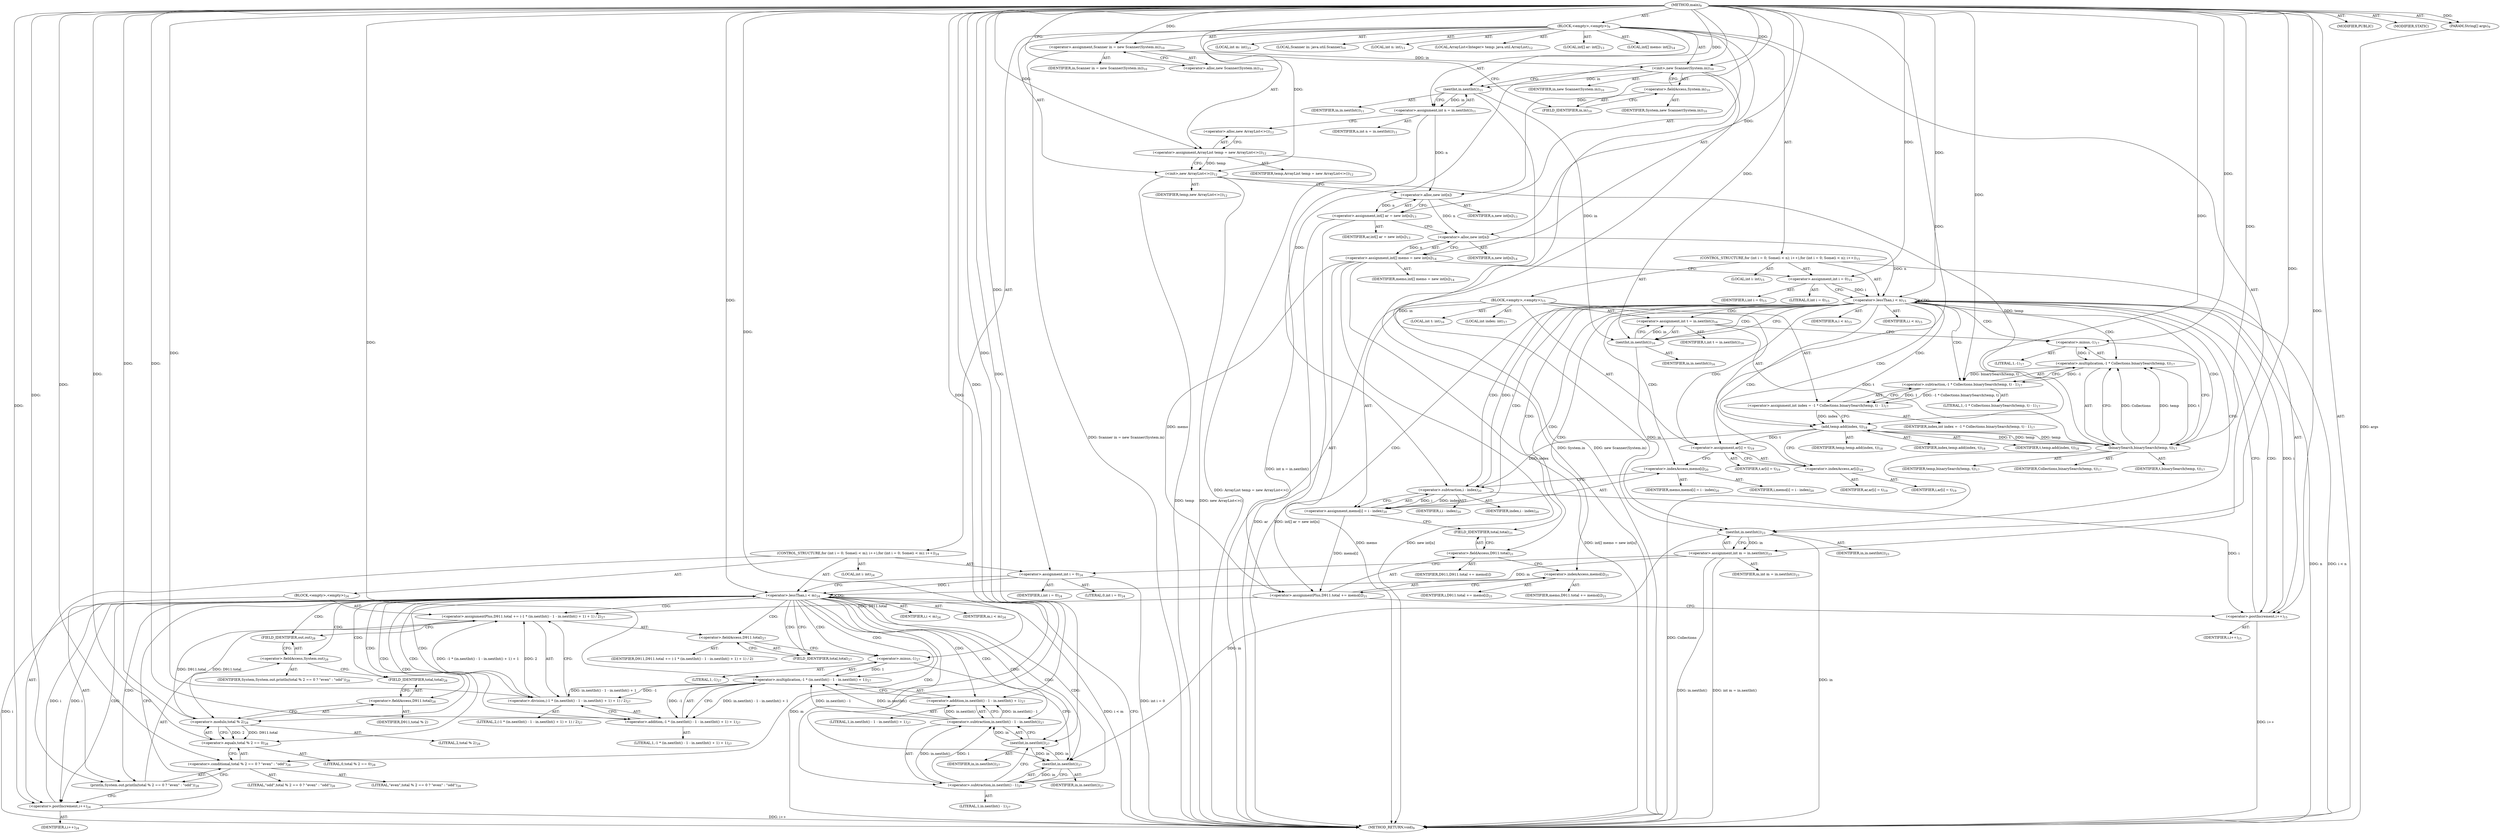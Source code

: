 digraph "main" {  
"24" [label = <(METHOD,main)<SUB>9</SUB>> ]
"25" [label = <(PARAM,String[] args)<SUB>9</SUB>> ]
"26" [label = <(BLOCK,&lt;empty&gt;,&lt;empty&gt;)<SUB>9</SUB>> ]
"4" [label = <(LOCAL,Scanner in: java.util.Scanner)<SUB>10</SUB>> ]
"27" [label = <(&lt;operator&gt;.assignment,Scanner in = new Scanner(System.in))<SUB>10</SUB>> ]
"28" [label = <(IDENTIFIER,in,Scanner in = new Scanner(System.in))<SUB>10</SUB>> ]
"29" [label = <(&lt;operator&gt;.alloc,new Scanner(System.in))<SUB>10</SUB>> ]
"30" [label = <(&lt;init&gt;,new Scanner(System.in))<SUB>10</SUB>> ]
"3" [label = <(IDENTIFIER,in,new Scanner(System.in))<SUB>10</SUB>> ]
"31" [label = <(&lt;operator&gt;.fieldAccess,System.in)<SUB>10</SUB>> ]
"32" [label = <(IDENTIFIER,System,new Scanner(System.in))<SUB>10</SUB>> ]
"33" [label = <(FIELD_IDENTIFIER,in,in)<SUB>10</SUB>> ]
"34" [label = <(LOCAL,int n: int)<SUB>11</SUB>> ]
"35" [label = <(&lt;operator&gt;.assignment,int n = in.nextInt())<SUB>11</SUB>> ]
"36" [label = <(IDENTIFIER,n,int n = in.nextInt())<SUB>11</SUB>> ]
"37" [label = <(nextInt,in.nextInt())<SUB>11</SUB>> ]
"38" [label = <(IDENTIFIER,in,in.nextInt())<SUB>11</SUB>> ]
"6" [label = <(LOCAL,ArrayList&lt;Integer&gt; temp: java.util.ArrayList)<SUB>12</SUB>> ]
"39" [label = <(&lt;operator&gt;.assignment,ArrayList temp = new ArrayList&lt;&gt;())<SUB>12</SUB>> ]
"40" [label = <(IDENTIFIER,temp,ArrayList temp = new ArrayList&lt;&gt;())<SUB>12</SUB>> ]
"41" [label = <(&lt;operator&gt;.alloc,new ArrayList&lt;&gt;())<SUB>12</SUB>> ]
"42" [label = <(&lt;init&gt;,new ArrayList&lt;&gt;())<SUB>12</SUB>> ]
"5" [label = <(IDENTIFIER,temp,new ArrayList&lt;&gt;())<SUB>12</SUB>> ]
"43" [label = <(LOCAL,int[] ar: int[])<SUB>13</SUB>> ]
"44" [label = <(&lt;operator&gt;.assignment,int[] ar = new int[n])<SUB>13</SUB>> ]
"45" [label = <(IDENTIFIER,ar,int[] ar = new int[n])<SUB>13</SUB>> ]
"46" [label = <(&lt;operator&gt;.alloc,new int[n])> ]
"47" [label = <(IDENTIFIER,n,new int[n])<SUB>13</SUB>> ]
"48" [label = <(LOCAL,int[] memo: int[])<SUB>14</SUB>> ]
"49" [label = <(&lt;operator&gt;.assignment,int[] memo = new int[n])<SUB>14</SUB>> ]
"50" [label = <(IDENTIFIER,memo,int[] memo = new int[n])<SUB>14</SUB>> ]
"51" [label = <(&lt;operator&gt;.alloc,new int[n])> ]
"52" [label = <(IDENTIFIER,n,new int[n])<SUB>14</SUB>> ]
"53" [label = <(CONTROL_STRUCTURE,for (int i = 0; Some(i &lt; n); i++),for (int i = 0; Some(i &lt; n); i++))<SUB>15</SUB>> ]
"54" [label = <(LOCAL,int i: int)<SUB>15</SUB>> ]
"55" [label = <(&lt;operator&gt;.assignment,int i = 0)<SUB>15</SUB>> ]
"56" [label = <(IDENTIFIER,i,int i = 0)<SUB>15</SUB>> ]
"57" [label = <(LITERAL,0,int i = 0)<SUB>15</SUB>> ]
"58" [label = <(&lt;operator&gt;.lessThan,i &lt; n)<SUB>15</SUB>> ]
"59" [label = <(IDENTIFIER,i,i &lt; n)<SUB>15</SUB>> ]
"60" [label = <(IDENTIFIER,n,i &lt; n)<SUB>15</SUB>> ]
"61" [label = <(&lt;operator&gt;.postIncrement,i++)<SUB>15</SUB>> ]
"62" [label = <(IDENTIFIER,i,i++)<SUB>15</SUB>> ]
"63" [label = <(BLOCK,&lt;empty&gt;,&lt;empty&gt;)<SUB>15</SUB>> ]
"64" [label = <(LOCAL,int t: int)<SUB>16</SUB>> ]
"65" [label = <(&lt;operator&gt;.assignment,int t = in.nextInt())<SUB>16</SUB>> ]
"66" [label = <(IDENTIFIER,t,int t = in.nextInt())<SUB>16</SUB>> ]
"67" [label = <(nextInt,in.nextInt())<SUB>16</SUB>> ]
"68" [label = <(IDENTIFIER,in,in.nextInt())<SUB>16</SUB>> ]
"69" [label = <(LOCAL,int index: int)<SUB>17</SUB>> ]
"70" [label = <(&lt;operator&gt;.assignment,int index = -1 * Collections.binarySearch(temp, t) - 1)<SUB>17</SUB>> ]
"71" [label = <(IDENTIFIER,index,int index = -1 * Collections.binarySearch(temp, t) - 1)<SUB>17</SUB>> ]
"72" [label = <(&lt;operator&gt;.subtraction,-1 * Collections.binarySearch(temp, t) - 1)<SUB>17</SUB>> ]
"73" [label = <(&lt;operator&gt;.multiplication,-1 * Collections.binarySearch(temp, t))<SUB>17</SUB>> ]
"74" [label = <(&lt;operator&gt;.minus,-1)<SUB>17</SUB>> ]
"75" [label = <(LITERAL,1,-1)<SUB>17</SUB>> ]
"76" [label = <(binarySearch,binarySearch(temp, t))<SUB>17</SUB>> ]
"77" [label = <(IDENTIFIER,Collections,binarySearch(temp, t))<SUB>17</SUB>> ]
"78" [label = <(IDENTIFIER,temp,binarySearch(temp, t))<SUB>17</SUB>> ]
"79" [label = <(IDENTIFIER,t,binarySearch(temp, t))<SUB>17</SUB>> ]
"80" [label = <(LITERAL,1,-1 * Collections.binarySearch(temp, t) - 1)<SUB>17</SUB>> ]
"81" [label = <(add,temp.add(index, t))<SUB>18</SUB>> ]
"82" [label = <(IDENTIFIER,temp,temp.add(index, t))<SUB>18</SUB>> ]
"83" [label = <(IDENTIFIER,index,temp.add(index, t))<SUB>18</SUB>> ]
"84" [label = <(IDENTIFIER,t,temp.add(index, t))<SUB>18</SUB>> ]
"85" [label = <(&lt;operator&gt;.assignment,ar[i] = t)<SUB>19</SUB>> ]
"86" [label = <(&lt;operator&gt;.indexAccess,ar[i])<SUB>19</SUB>> ]
"87" [label = <(IDENTIFIER,ar,ar[i] = t)<SUB>19</SUB>> ]
"88" [label = <(IDENTIFIER,i,ar[i] = t)<SUB>19</SUB>> ]
"89" [label = <(IDENTIFIER,t,ar[i] = t)<SUB>19</SUB>> ]
"90" [label = <(&lt;operator&gt;.assignment,memo[i] = i - index)<SUB>20</SUB>> ]
"91" [label = <(&lt;operator&gt;.indexAccess,memo[i])<SUB>20</SUB>> ]
"92" [label = <(IDENTIFIER,memo,memo[i] = i - index)<SUB>20</SUB>> ]
"93" [label = <(IDENTIFIER,i,memo[i] = i - index)<SUB>20</SUB>> ]
"94" [label = <(&lt;operator&gt;.subtraction,i - index)<SUB>20</SUB>> ]
"95" [label = <(IDENTIFIER,i,i - index)<SUB>20</SUB>> ]
"96" [label = <(IDENTIFIER,index,i - index)<SUB>20</SUB>> ]
"97" [label = <(&lt;operator&gt;.assignmentPlus,D911.total += memo[i])<SUB>21</SUB>> ]
"98" [label = <(&lt;operator&gt;.fieldAccess,D911.total)<SUB>21</SUB>> ]
"99" [label = <(IDENTIFIER,D911,D911.total += memo[i])> ]
"100" [label = <(FIELD_IDENTIFIER,total,total)<SUB>21</SUB>> ]
"101" [label = <(&lt;operator&gt;.indexAccess,memo[i])<SUB>21</SUB>> ]
"102" [label = <(IDENTIFIER,memo,D911.total += memo[i])<SUB>21</SUB>> ]
"103" [label = <(IDENTIFIER,i,D911.total += memo[i])<SUB>21</SUB>> ]
"104" [label = <(LOCAL,int m: int)<SUB>23</SUB>> ]
"105" [label = <(&lt;operator&gt;.assignment,int m = in.nextInt())<SUB>23</SUB>> ]
"106" [label = <(IDENTIFIER,m,int m = in.nextInt())<SUB>23</SUB>> ]
"107" [label = <(nextInt,in.nextInt())<SUB>23</SUB>> ]
"108" [label = <(IDENTIFIER,in,in.nextInt())<SUB>23</SUB>> ]
"109" [label = <(CONTROL_STRUCTURE,for (int i = 0; Some(i &lt; m); i++),for (int i = 0; Some(i &lt; m); i++))<SUB>24</SUB>> ]
"110" [label = <(LOCAL,int i: int)<SUB>24</SUB>> ]
"111" [label = <(&lt;operator&gt;.assignment,int i = 0)<SUB>24</SUB>> ]
"112" [label = <(IDENTIFIER,i,int i = 0)<SUB>24</SUB>> ]
"113" [label = <(LITERAL,0,int i = 0)<SUB>24</SUB>> ]
"114" [label = <(&lt;operator&gt;.lessThan,i &lt; m)<SUB>24</SUB>> ]
"115" [label = <(IDENTIFIER,i,i &lt; m)<SUB>24</SUB>> ]
"116" [label = <(IDENTIFIER,m,i &lt; m)<SUB>24</SUB>> ]
"117" [label = <(&lt;operator&gt;.postIncrement,i++)<SUB>24</SUB>> ]
"118" [label = <(IDENTIFIER,i,i++)<SUB>24</SUB>> ]
"119" [label = <(BLOCK,&lt;empty&gt;,&lt;empty&gt;)<SUB>24</SUB>> ]
"120" [label = <(&lt;operator&gt;.assignmentPlus,D911.total += (-1 * (in.nextInt() - 1 - in.nextInt() + 1) + 1) / 2)<SUB>27</SUB>> ]
"121" [label = <(&lt;operator&gt;.fieldAccess,D911.total)<SUB>27</SUB>> ]
"122" [label = <(IDENTIFIER,D911,D911.total += (-1 * (in.nextInt() - 1 - in.nextInt() + 1) + 1) / 2)> ]
"123" [label = <(FIELD_IDENTIFIER,total,total)<SUB>27</SUB>> ]
"124" [label = <(&lt;operator&gt;.division,(-1 * (in.nextInt() - 1 - in.nextInt() + 1) + 1) / 2)<SUB>27</SUB>> ]
"125" [label = <(&lt;operator&gt;.addition,-1 * (in.nextInt() - 1 - in.nextInt() + 1) + 1)<SUB>27</SUB>> ]
"126" [label = <(&lt;operator&gt;.multiplication,-1 * (in.nextInt() - 1 - in.nextInt() + 1))<SUB>27</SUB>> ]
"127" [label = <(&lt;operator&gt;.minus,-1)<SUB>27</SUB>> ]
"128" [label = <(LITERAL,1,-1)<SUB>27</SUB>> ]
"129" [label = <(&lt;operator&gt;.addition,in.nextInt() - 1 - in.nextInt() + 1)<SUB>27</SUB>> ]
"130" [label = <(&lt;operator&gt;.subtraction,in.nextInt() - 1 - in.nextInt())<SUB>27</SUB>> ]
"131" [label = <(&lt;operator&gt;.subtraction,in.nextInt() - 1)<SUB>27</SUB>> ]
"132" [label = <(nextInt,in.nextInt())<SUB>27</SUB>> ]
"133" [label = <(IDENTIFIER,in,in.nextInt())<SUB>27</SUB>> ]
"134" [label = <(LITERAL,1,in.nextInt() - 1)<SUB>27</SUB>> ]
"135" [label = <(nextInt,in.nextInt())<SUB>27</SUB>> ]
"136" [label = <(IDENTIFIER,in,in.nextInt())<SUB>27</SUB>> ]
"137" [label = <(LITERAL,1,in.nextInt() - 1 - in.nextInt() + 1)<SUB>27</SUB>> ]
"138" [label = <(LITERAL,1,-1 * (in.nextInt() - 1 - in.nextInt() + 1) + 1)<SUB>27</SUB>> ]
"139" [label = <(LITERAL,2,(-1 * (in.nextInt() - 1 - in.nextInt() + 1) + 1) / 2)<SUB>27</SUB>> ]
"140" [label = <(println,System.out.println(total % 2 == 0 ? &quot;even&quot; : &quot;odd&quot;))<SUB>28</SUB>> ]
"141" [label = <(&lt;operator&gt;.fieldAccess,System.out)<SUB>28</SUB>> ]
"142" [label = <(IDENTIFIER,System,System.out.println(total % 2 == 0 ? &quot;even&quot; : &quot;odd&quot;))<SUB>28</SUB>> ]
"143" [label = <(FIELD_IDENTIFIER,out,out)<SUB>28</SUB>> ]
"144" [label = <(&lt;operator&gt;.conditional,total % 2 == 0 ? &quot;even&quot; : &quot;odd&quot;)<SUB>28</SUB>> ]
"145" [label = <(&lt;operator&gt;.equals,total % 2 == 0)<SUB>28</SUB>> ]
"146" [label = <(&lt;operator&gt;.modulo,total % 2)<SUB>28</SUB>> ]
"147" [label = <(&lt;operator&gt;.fieldAccess,D911.total)<SUB>28</SUB>> ]
"148" [label = <(IDENTIFIER,D911,total % 2)> ]
"149" [label = <(FIELD_IDENTIFIER,total,total)<SUB>28</SUB>> ]
"150" [label = <(LITERAL,2,total % 2)<SUB>28</SUB>> ]
"151" [label = <(LITERAL,0,total % 2 == 0)<SUB>28</SUB>> ]
"152" [label = <(LITERAL,&quot;even&quot;,total % 2 == 0 ? &quot;even&quot; : &quot;odd&quot;)<SUB>28</SUB>> ]
"153" [label = <(LITERAL,&quot;odd&quot;,total % 2 == 0 ? &quot;even&quot; : &quot;odd&quot;)<SUB>28</SUB>> ]
"154" [label = <(MODIFIER,PUBLIC)> ]
"155" [label = <(MODIFIER,STATIC)> ]
"156" [label = <(METHOD_RETURN,void)<SUB>9</SUB>> ]
  "24" -> "25"  [ label = "AST: "] 
  "24" -> "26"  [ label = "AST: "] 
  "24" -> "154"  [ label = "AST: "] 
  "24" -> "155"  [ label = "AST: "] 
  "24" -> "156"  [ label = "AST: "] 
  "26" -> "4"  [ label = "AST: "] 
  "26" -> "27"  [ label = "AST: "] 
  "26" -> "30"  [ label = "AST: "] 
  "26" -> "34"  [ label = "AST: "] 
  "26" -> "35"  [ label = "AST: "] 
  "26" -> "6"  [ label = "AST: "] 
  "26" -> "39"  [ label = "AST: "] 
  "26" -> "42"  [ label = "AST: "] 
  "26" -> "43"  [ label = "AST: "] 
  "26" -> "44"  [ label = "AST: "] 
  "26" -> "48"  [ label = "AST: "] 
  "26" -> "49"  [ label = "AST: "] 
  "26" -> "53"  [ label = "AST: "] 
  "26" -> "104"  [ label = "AST: "] 
  "26" -> "105"  [ label = "AST: "] 
  "26" -> "109"  [ label = "AST: "] 
  "27" -> "28"  [ label = "AST: "] 
  "27" -> "29"  [ label = "AST: "] 
  "30" -> "3"  [ label = "AST: "] 
  "30" -> "31"  [ label = "AST: "] 
  "31" -> "32"  [ label = "AST: "] 
  "31" -> "33"  [ label = "AST: "] 
  "35" -> "36"  [ label = "AST: "] 
  "35" -> "37"  [ label = "AST: "] 
  "37" -> "38"  [ label = "AST: "] 
  "39" -> "40"  [ label = "AST: "] 
  "39" -> "41"  [ label = "AST: "] 
  "42" -> "5"  [ label = "AST: "] 
  "44" -> "45"  [ label = "AST: "] 
  "44" -> "46"  [ label = "AST: "] 
  "46" -> "47"  [ label = "AST: "] 
  "49" -> "50"  [ label = "AST: "] 
  "49" -> "51"  [ label = "AST: "] 
  "51" -> "52"  [ label = "AST: "] 
  "53" -> "54"  [ label = "AST: "] 
  "53" -> "55"  [ label = "AST: "] 
  "53" -> "58"  [ label = "AST: "] 
  "53" -> "61"  [ label = "AST: "] 
  "53" -> "63"  [ label = "AST: "] 
  "55" -> "56"  [ label = "AST: "] 
  "55" -> "57"  [ label = "AST: "] 
  "58" -> "59"  [ label = "AST: "] 
  "58" -> "60"  [ label = "AST: "] 
  "61" -> "62"  [ label = "AST: "] 
  "63" -> "64"  [ label = "AST: "] 
  "63" -> "65"  [ label = "AST: "] 
  "63" -> "69"  [ label = "AST: "] 
  "63" -> "70"  [ label = "AST: "] 
  "63" -> "81"  [ label = "AST: "] 
  "63" -> "85"  [ label = "AST: "] 
  "63" -> "90"  [ label = "AST: "] 
  "63" -> "97"  [ label = "AST: "] 
  "65" -> "66"  [ label = "AST: "] 
  "65" -> "67"  [ label = "AST: "] 
  "67" -> "68"  [ label = "AST: "] 
  "70" -> "71"  [ label = "AST: "] 
  "70" -> "72"  [ label = "AST: "] 
  "72" -> "73"  [ label = "AST: "] 
  "72" -> "80"  [ label = "AST: "] 
  "73" -> "74"  [ label = "AST: "] 
  "73" -> "76"  [ label = "AST: "] 
  "74" -> "75"  [ label = "AST: "] 
  "76" -> "77"  [ label = "AST: "] 
  "76" -> "78"  [ label = "AST: "] 
  "76" -> "79"  [ label = "AST: "] 
  "81" -> "82"  [ label = "AST: "] 
  "81" -> "83"  [ label = "AST: "] 
  "81" -> "84"  [ label = "AST: "] 
  "85" -> "86"  [ label = "AST: "] 
  "85" -> "89"  [ label = "AST: "] 
  "86" -> "87"  [ label = "AST: "] 
  "86" -> "88"  [ label = "AST: "] 
  "90" -> "91"  [ label = "AST: "] 
  "90" -> "94"  [ label = "AST: "] 
  "91" -> "92"  [ label = "AST: "] 
  "91" -> "93"  [ label = "AST: "] 
  "94" -> "95"  [ label = "AST: "] 
  "94" -> "96"  [ label = "AST: "] 
  "97" -> "98"  [ label = "AST: "] 
  "97" -> "101"  [ label = "AST: "] 
  "98" -> "99"  [ label = "AST: "] 
  "98" -> "100"  [ label = "AST: "] 
  "101" -> "102"  [ label = "AST: "] 
  "101" -> "103"  [ label = "AST: "] 
  "105" -> "106"  [ label = "AST: "] 
  "105" -> "107"  [ label = "AST: "] 
  "107" -> "108"  [ label = "AST: "] 
  "109" -> "110"  [ label = "AST: "] 
  "109" -> "111"  [ label = "AST: "] 
  "109" -> "114"  [ label = "AST: "] 
  "109" -> "117"  [ label = "AST: "] 
  "109" -> "119"  [ label = "AST: "] 
  "111" -> "112"  [ label = "AST: "] 
  "111" -> "113"  [ label = "AST: "] 
  "114" -> "115"  [ label = "AST: "] 
  "114" -> "116"  [ label = "AST: "] 
  "117" -> "118"  [ label = "AST: "] 
  "119" -> "120"  [ label = "AST: "] 
  "119" -> "140"  [ label = "AST: "] 
  "120" -> "121"  [ label = "AST: "] 
  "120" -> "124"  [ label = "AST: "] 
  "121" -> "122"  [ label = "AST: "] 
  "121" -> "123"  [ label = "AST: "] 
  "124" -> "125"  [ label = "AST: "] 
  "124" -> "139"  [ label = "AST: "] 
  "125" -> "126"  [ label = "AST: "] 
  "125" -> "138"  [ label = "AST: "] 
  "126" -> "127"  [ label = "AST: "] 
  "126" -> "129"  [ label = "AST: "] 
  "127" -> "128"  [ label = "AST: "] 
  "129" -> "130"  [ label = "AST: "] 
  "129" -> "137"  [ label = "AST: "] 
  "130" -> "131"  [ label = "AST: "] 
  "130" -> "135"  [ label = "AST: "] 
  "131" -> "132"  [ label = "AST: "] 
  "131" -> "134"  [ label = "AST: "] 
  "132" -> "133"  [ label = "AST: "] 
  "135" -> "136"  [ label = "AST: "] 
  "140" -> "141"  [ label = "AST: "] 
  "140" -> "144"  [ label = "AST: "] 
  "141" -> "142"  [ label = "AST: "] 
  "141" -> "143"  [ label = "AST: "] 
  "144" -> "145"  [ label = "AST: "] 
  "144" -> "152"  [ label = "AST: "] 
  "144" -> "153"  [ label = "AST: "] 
  "145" -> "146"  [ label = "AST: "] 
  "145" -> "151"  [ label = "AST: "] 
  "146" -> "147"  [ label = "AST: "] 
  "146" -> "150"  [ label = "AST: "] 
  "147" -> "148"  [ label = "AST: "] 
  "147" -> "149"  [ label = "AST: "] 
  "27" -> "33"  [ label = "CFG: "] 
  "30" -> "37"  [ label = "CFG: "] 
  "35" -> "41"  [ label = "CFG: "] 
  "39" -> "42"  [ label = "CFG: "] 
  "42" -> "46"  [ label = "CFG: "] 
  "44" -> "51"  [ label = "CFG: "] 
  "49" -> "55"  [ label = "CFG: "] 
  "105" -> "111"  [ label = "CFG: "] 
  "29" -> "27"  [ label = "CFG: "] 
  "31" -> "30"  [ label = "CFG: "] 
  "37" -> "35"  [ label = "CFG: "] 
  "41" -> "39"  [ label = "CFG: "] 
  "46" -> "44"  [ label = "CFG: "] 
  "51" -> "49"  [ label = "CFG: "] 
  "55" -> "58"  [ label = "CFG: "] 
  "58" -> "67"  [ label = "CFG: "] 
  "58" -> "107"  [ label = "CFG: "] 
  "61" -> "58"  [ label = "CFG: "] 
  "107" -> "105"  [ label = "CFG: "] 
  "111" -> "114"  [ label = "CFG: "] 
  "114" -> "156"  [ label = "CFG: "] 
  "114" -> "123"  [ label = "CFG: "] 
  "117" -> "114"  [ label = "CFG: "] 
  "33" -> "31"  [ label = "CFG: "] 
  "65" -> "74"  [ label = "CFG: "] 
  "70" -> "81"  [ label = "CFG: "] 
  "81" -> "86"  [ label = "CFG: "] 
  "85" -> "91"  [ label = "CFG: "] 
  "90" -> "100"  [ label = "CFG: "] 
  "97" -> "61"  [ label = "CFG: "] 
  "120" -> "143"  [ label = "CFG: "] 
  "140" -> "117"  [ label = "CFG: "] 
  "67" -> "65"  [ label = "CFG: "] 
  "72" -> "70"  [ label = "CFG: "] 
  "86" -> "85"  [ label = "CFG: "] 
  "91" -> "94"  [ label = "CFG: "] 
  "94" -> "90"  [ label = "CFG: "] 
  "98" -> "101"  [ label = "CFG: "] 
  "101" -> "97"  [ label = "CFG: "] 
  "121" -> "127"  [ label = "CFG: "] 
  "124" -> "120"  [ label = "CFG: "] 
  "141" -> "149"  [ label = "CFG: "] 
  "144" -> "140"  [ label = "CFG: "] 
  "73" -> "72"  [ label = "CFG: "] 
  "100" -> "98"  [ label = "CFG: "] 
  "123" -> "121"  [ label = "CFG: "] 
  "125" -> "124"  [ label = "CFG: "] 
  "143" -> "141"  [ label = "CFG: "] 
  "145" -> "144"  [ label = "CFG: "] 
  "74" -> "76"  [ label = "CFG: "] 
  "76" -> "73"  [ label = "CFG: "] 
  "126" -> "125"  [ label = "CFG: "] 
  "146" -> "145"  [ label = "CFG: "] 
  "127" -> "132"  [ label = "CFG: "] 
  "129" -> "126"  [ label = "CFG: "] 
  "147" -> "146"  [ label = "CFG: "] 
  "130" -> "129"  [ label = "CFG: "] 
  "149" -> "147"  [ label = "CFG: "] 
  "131" -> "135"  [ label = "CFG: "] 
  "135" -> "130"  [ label = "CFG: "] 
  "132" -> "131"  [ label = "CFG: "] 
  "24" -> "29"  [ label = "CFG: "] 
  "25" -> "156"  [ label = "DDG: args"] 
  "27" -> "156"  [ label = "DDG: Scanner in = new Scanner(System.in)"] 
  "30" -> "156"  [ label = "DDG: System.in"] 
  "30" -> "156"  [ label = "DDG: new Scanner(System.in)"] 
  "35" -> "156"  [ label = "DDG: int n = in.nextInt()"] 
  "39" -> "156"  [ label = "DDG: ArrayList temp = new ArrayList&lt;&gt;()"] 
  "42" -> "156"  [ label = "DDG: temp"] 
  "42" -> "156"  [ label = "DDG: new ArrayList&lt;&gt;()"] 
  "44" -> "156"  [ label = "DDG: ar"] 
  "44" -> "156"  [ label = "DDG: int[] ar = new int[n]"] 
  "49" -> "156"  [ label = "DDG: memo"] 
  "49" -> "156"  [ label = "DDG: new int[n]"] 
  "49" -> "156"  [ label = "DDG: int[] memo = new int[n]"] 
  "58" -> "156"  [ label = "DDG: n"] 
  "58" -> "156"  [ label = "DDG: i &lt; n"] 
  "107" -> "156"  [ label = "DDG: in"] 
  "105" -> "156"  [ label = "DDG: in.nextInt()"] 
  "105" -> "156"  [ label = "DDG: int m = in.nextInt()"] 
  "111" -> "156"  [ label = "DDG: int i = 0"] 
  "114" -> "156"  [ label = "DDG: i"] 
  "114" -> "156"  [ label = "DDG: m"] 
  "114" -> "156"  [ label = "DDG: i &lt; m"] 
  "117" -> "156"  [ label = "DDG: i++"] 
  "61" -> "156"  [ label = "DDG: i++"] 
  "76" -> "156"  [ label = "DDG: Collections"] 
  "24" -> "25"  [ label = "DDG: "] 
  "24" -> "27"  [ label = "DDG: "] 
  "37" -> "35"  [ label = "DDG: in"] 
  "24" -> "39"  [ label = "DDG: "] 
  "46" -> "44"  [ label = "DDG: n"] 
  "51" -> "49"  [ label = "DDG: n"] 
  "107" -> "105"  [ label = "DDG: in"] 
  "27" -> "30"  [ label = "DDG: in"] 
  "24" -> "30"  [ label = "DDG: "] 
  "39" -> "42"  [ label = "DDG: temp"] 
  "24" -> "42"  [ label = "DDG: "] 
  "24" -> "55"  [ label = "DDG: "] 
  "24" -> "111"  [ label = "DDG: "] 
  "30" -> "37"  [ label = "DDG: in"] 
  "24" -> "37"  [ label = "DDG: "] 
  "35" -> "46"  [ label = "DDG: n"] 
  "24" -> "46"  [ label = "DDG: "] 
  "46" -> "51"  [ label = "DDG: n"] 
  "24" -> "51"  [ label = "DDG: "] 
  "55" -> "58"  [ label = "DDG: i"] 
  "61" -> "58"  [ label = "DDG: i"] 
  "24" -> "58"  [ label = "DDG: "] 
  "51" -> "58"  [ label = "DDG: n"] 
  "94" -> "61"  [ label = "DDG: i"] 
  "24" -> "61"  [ label = "DDG: "] 
  "67" -> "65"  [ label = "DDG: in"] 
  "72" -> "70"  [ label = "DDG: -1 * Collections.binarySearch(temp, t)"] 
  "72" -> "70"  [ label = "DDG: 1"] 
  "81" -> "85"  [ label = "DDG: t"] 
  "24" -> "85"  [ label = "DDG: "] 
  "94" -> "90"  [ label = "DDG: i"] 
  "94" -> "90"  [ label = "DDG: index"] 
  "49" -> "97"  [ label = "DDG: memo"] 
  "90" -> "97"  [ label = "DDG: memo[i]"] 
  "37" -> "107"  [ label = "DDG: in"] 
  "67" -> "107"  [ label = "DDG: in"] 
  "24" -> "107"  [ label = "DDG: "] 
  "111" -> "114"  [ label = "DDG: i"] 
  "117" -> "114"  [ label = "DDG: i"] 
  "24" -> "114"  [ label = "DDG: "] 
  "105" -> "114"  [ label = "DDG: m"] 
  "114" -> "117"  [ label = "DDG: i"] 
  "24" -> "117"  [ label = "DDG: "] 
  "124" -> "120"  [ label = "DDG: -1 * (in.nextInt() - 1 - in.nextInt() + 1) + 1"] 
  "124" -> "120"  [ label = "DDG: 2"] 
  "76" -> "81"  [ label = "DDG: temp"] 
  "24" -> "81"  [ label = "DDG: "] 
  "70" -> "81"  [ label = "DDG: index"] 
  "76" -> "81"  [ label = "DDG: t"] 
  "146" -> "120"  [ label = "DDG: D911.total"] 
  "97" -> "120"  [ label = "DDG: D911.total"] 
  "24" -> "140"  [ label = "DDG: "] 
  "37" -> "67"  [ label = "DDG: in"] 
  "24" -> "67"  [ label = "DDG: "] 
  "73" -> "72"  [ label = "DDG: -1"] 
  "73" -> "72"  [ label = "DDG: binarySearch(temp, t)"] 
  "24" -> "72"  [ label = "DDG: "] 
  "58" -> "94"  [ label = "DDG: i"] 
  "24" -> "94"  [ label = "DDG: "] 
  "81" -> "94"  [ label = "DDG: index"] 
  "126" -> "124"  [ label = "DDG: -1"] 
  "126" -> "124"  [ label = "DDG: in.nextInt() - 1 - in.nextInt() + 1"] 
  "24" -> "124"  [ label = "DDG: "] 
  "24" -> "144"  [ label = "DDG: "] 
  "74" -> "73"  [ label = "DDG: 1"] 
  "76" -> "73"  [ label = "DDG: Collections"] 
  "76" -> "73"  [ label = "DDG: temp"] 
  "76" -> "73"  [ label = "DDG: t"] 
  "126" -> "125"  [ label = "DDG: -1"] 
  "126" -> "125"  [ label = "DDG: in.nextInt() - 1 - in.nextInt() + 1"] 
  "24" -> "125"  [ label = "DDG: "] 
  "146" -> "145"  [ label = "DDG: D911.total"] 
  "146" -> "145"  [ label = "DDG: 2"] 
  "24" -> "145"  [ label = "DDG: "] 
  "24" -> "74"  [ label = "DDG: "] 
  "24" -> "76"  [ label = "DDG: "] 
  "42" -> "76"  [ label = "DDG: temp"] 
  "81" -> "76"  [ label = "DDG: temp"] 
  "65" -> "76"  [ label = "DDG: t"] 
  "127" -> "126"  [ label = "DDG: 1"] 
  "130" -> "126"  [ label = "DDG: in.nextInt() - 1"] 
  "130" -> "126"  [ label = "DDG: in.nextInt()"] 
  "24" -> "126"  [ label = "DDG: "] 
  "120" -> "146"  [ label = "DDG: D911.total"] 
  "24" -> "146"  [ label = "DDG: "] 
  "24" -> "127"  [ label = "DDG: "] 
  "130" -> "129"  [ label = "DDG: in.nextInt() - 1"] 
  "130" -> "129"  [ label = "DDG: in.nextInt()"] 
  "24" -> "129"  [ label = "DDG: "] 
  "131" -> "130"  [ label = "DDG: in.nextInt()"] 
  "131" -> "130"  [ label = "DDG: 1"] 
  "135" -> "130"  [ label = "DDG: in"] 
  "132" -> "131"  [ label = "DDG: in"] 
  "24" -> "131"  [ label = "DDG: "] 
  "132" -> "135"  [ label = "DDG: in"] 
  "24" -> "135"  [ label = "DDG: "] 
  "107" -> "132"  [ label = "DDG: in"] 
  "135" -> "132"  [ label = "DDG: in"] 
  "24" -> "132"  [ label = "DDG: "] 
  "58" -> "94"  [ label = "CDG: "] 
  "58" -> "73"  [ label = "CDG: "] 
  "58" -> "98"  [ label = "CDG: "] 
  "58" -> "81"  [ label = "CDG: "] 
  "58" -> "85"  [ label = "CDG: "] 
  "58" -> "72"  [ label = "CDG: "] 
  "58" -> "67"  [ label = "CDG: "] 
  "58" -> "74"  [ label = "CDG: "] 
  "58" -> "76"  [ label = "CDG: "] 
  "58" -> "65"  [ label = "CDG: "] 
  "58" -> "97"  [ label = "CDG: "] 
  "58" -> "91"  [ label = "CDG: "] 
  "58" -> "101"  [ label = "CDG: "] 
  "58" -> "90"  [ label = "CDG: "] 
  "58" -> "58"  [ label = "CDG: "] 
  "58" -> "61"  [ label = "CDG: "] 
  "58" -> "100"  [ label = "CDG: "] 
  "58" -> "70"  [ label = "CDG: "] 
  "58" -> "86"  [ label = "CDG: "] 
  "114" -> "141"  [ label = "CDG: "] 
  "114" -> "120"  [ label = "CDG: "] 
  "114" -> "145"  [ label = "CDG: "] 
  "114" -> "146"  [ label = "CDG: "] 
  "114" -> "114"  [ label = "CDG: "] 
  "114" -> "131"  [ label = "CDG: "] 
  "114" -> "149"  [ label = "CDG: "] 
  "114" -> "132"  [ label = "CDG: "] 
  "114" -> "121"  [ label = "CDG: "] 
  "114" -> "123"  [ label = "CDG: "] 
  "114" -> "144"  [ label = "CDG: "] 
  "114" -> "129"  [ label = "CDG: "] 
  "114" -> "140"  [ label = "CDG: "] 
  "114" -> "143"  [ label = "CDG: "] 
  "114" -> "126"  [ label = "CDG: "] 
  "114" -> "130"  [ label = "CDG: "] 
  "114" -> "147"  [ label = "CDG: "] 
  "114" -> "135"  [ label = "CDG: "] 
  "114" -> "117"  [ label = "CDG: "] 
  "114" -> "127"  [ label = "CDG: "] 
  "114" -> "124"  [ label = "CDG: "] 
  "114" -> "125"  [ label = "CDG: "] 
}

